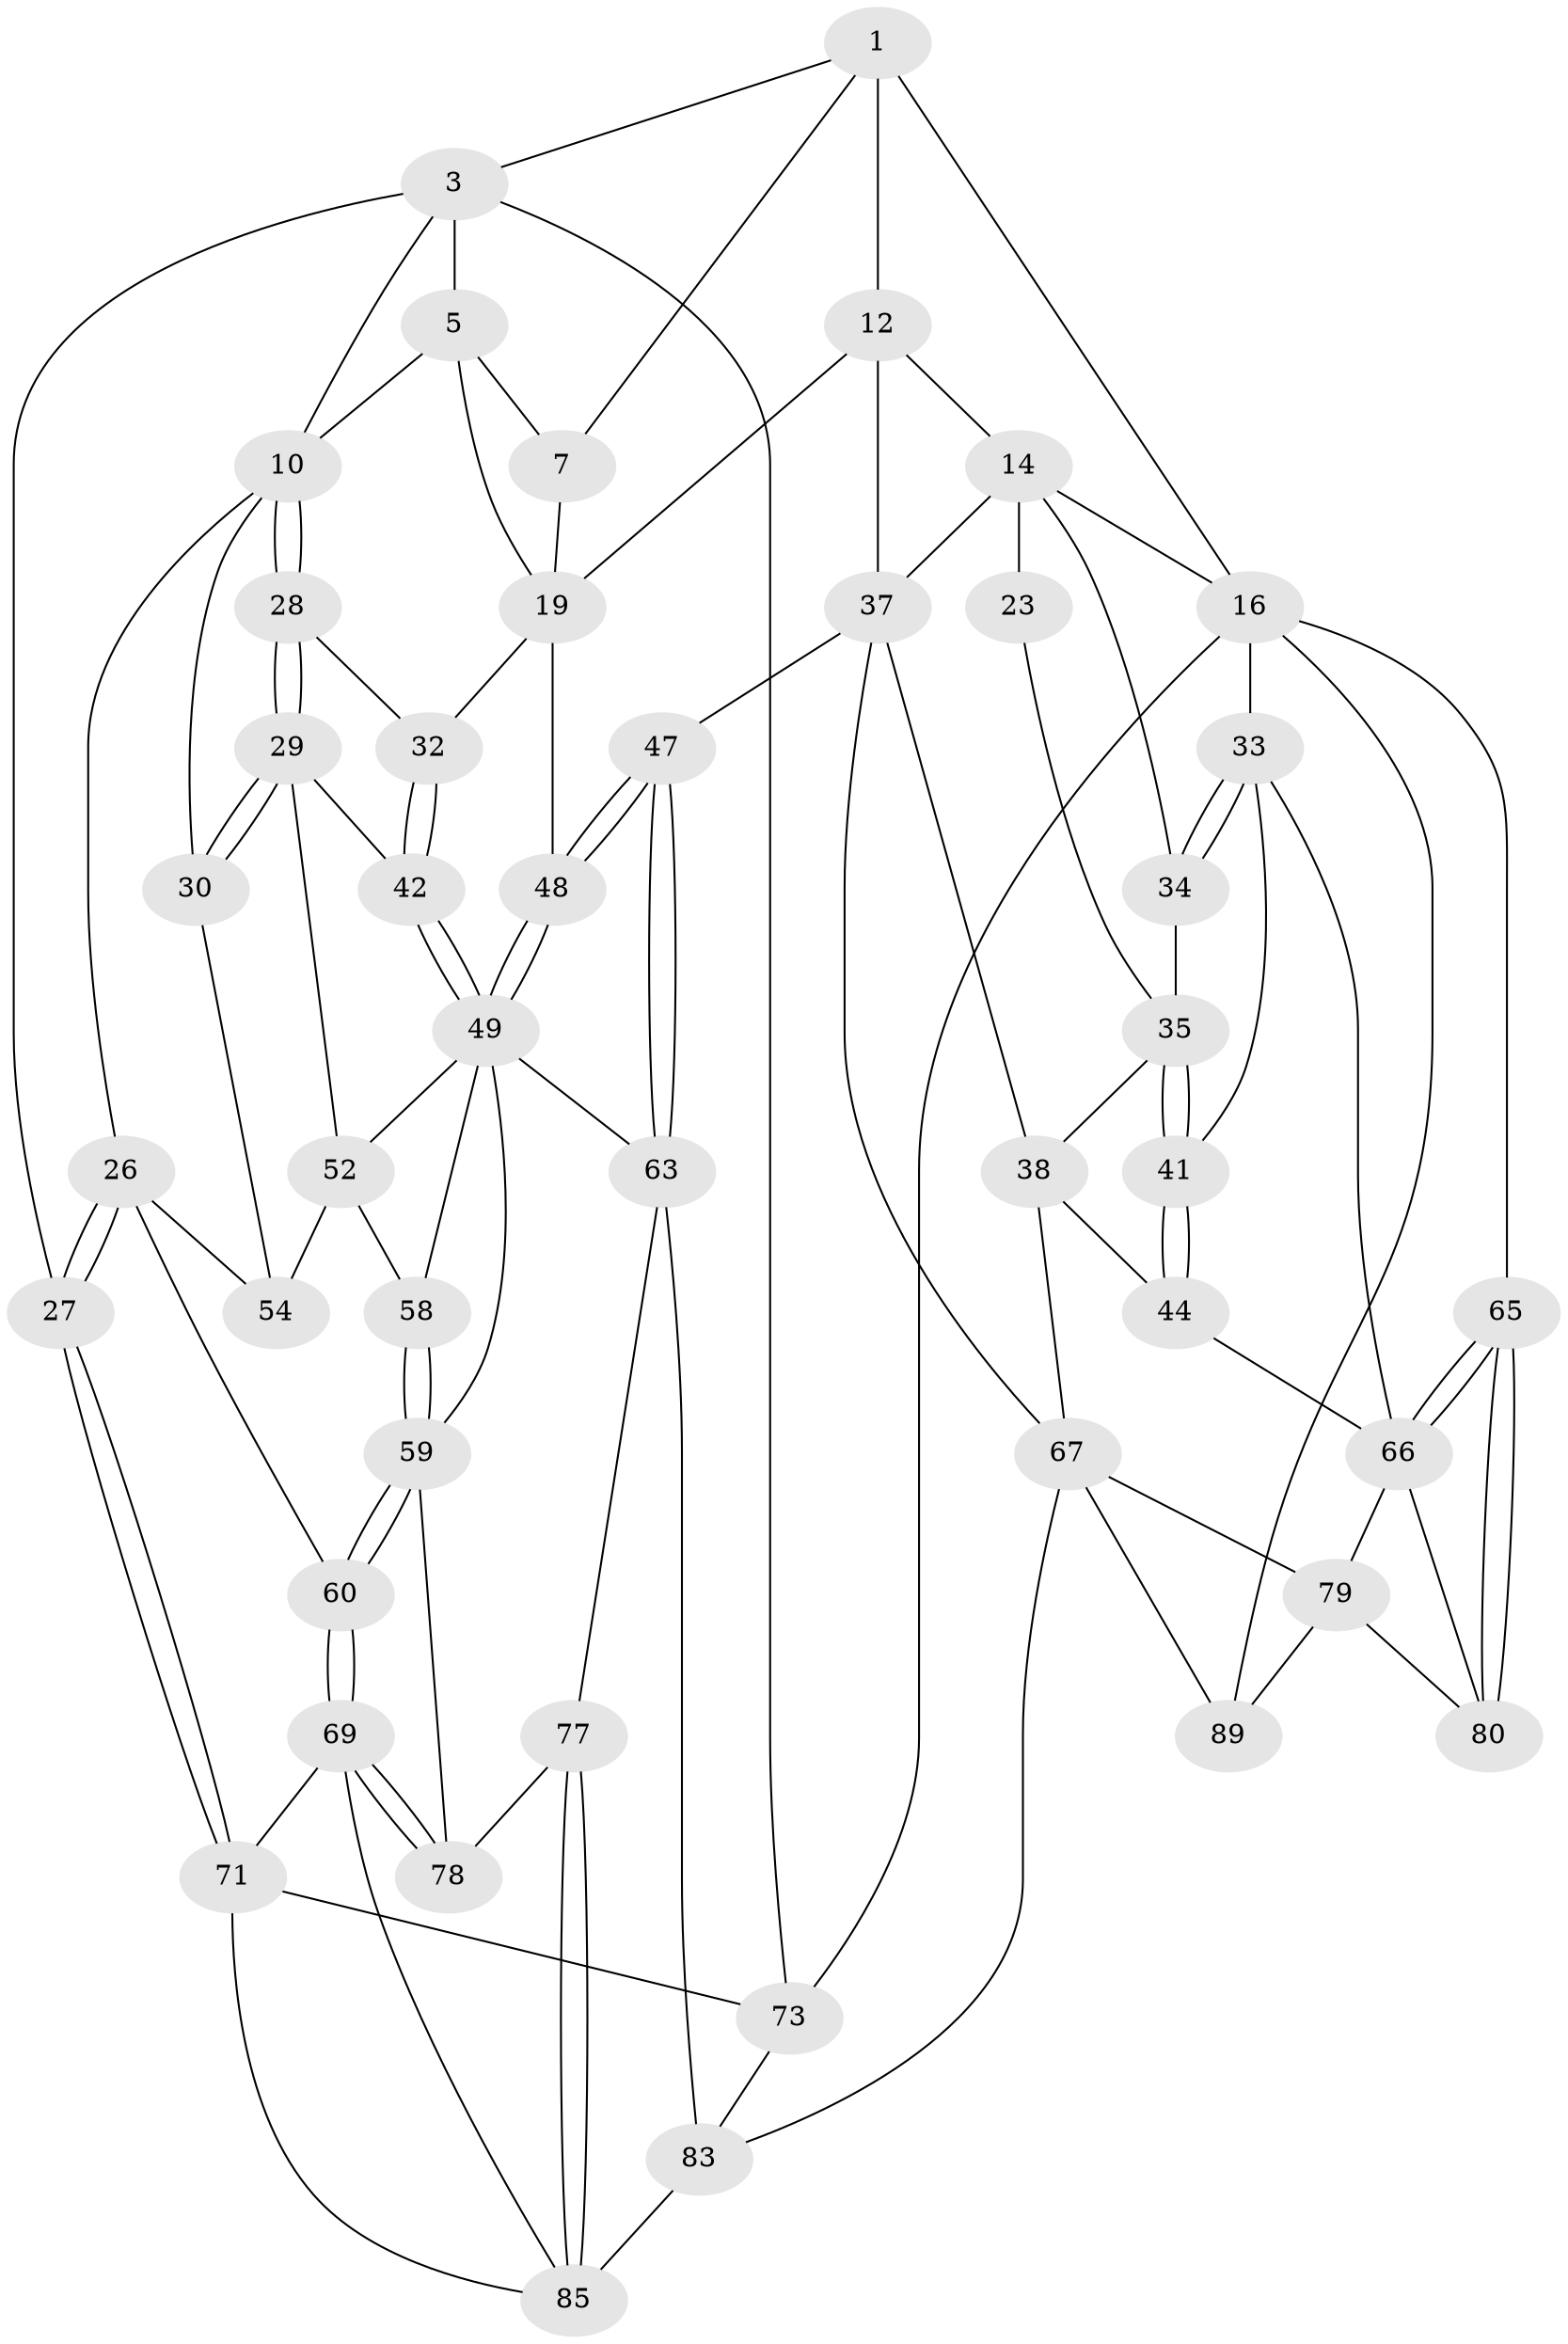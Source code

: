 // original degree distribution, {3: 0.021505376344086023, 5: 0.4946236559139785, 4: 0.25806451612903225, 6: 0.22580645161290322}
// Generated by graph-tools (version 1.1) at 2025/16/03/09/25 04:16:46]
// undirected, 46 vertices, 107 edges
graph export_dot {
graph [start="1"]
  node [color=gray90,style=filled];
  1 [pos="+0.34262119708788863+0",super="+6+2"];
  3 [pos="+0+0",super="+4"];
  5 [pos="+0.25032170295132916+0",super="+8"];
  7 [pos="+0.3860423783094415+0.06458291897920536"];
  10 [pos="+0.2334417449403004+0.15206596874417588",super="+11"];
  12 [pos="+0.5273927065587366+0.09237858346525163",super="+13+17"];
  14 [pos="+0.7765666095367522+0",super="+21+15"];
  16 [pos="+1+0.2569130930976672",super="+64"];
  19 [pos="+0.4596308328112729+0.2679011275174946",super="+20+31"];
  23 [pos="+0.7495109933888151+0.26362990479322"];
  26 [pos="+0+0.25722433011328283",super="+57"];
  27 [pos="+0+0.25622551405021077"];
  28 [pos="+0.25548433641444707+0.2729508949249998"];
  29 [pos="+0.20830369052520384+0.3015243316364766",super="+43"];
  30 [pos="+0+0.27972503701808393",super="+51"];
  32 [pos="+0.31239297573905755+0.2843601920106679"];
  33 [pos="+1+0.295821071757559",super="+40"];
  34 [pos="+0.8489619145557237+0.24145224555200473"];
  35 [pos="+0.8342876650165171+0.31804843330790433",super="+36"];
  37 [pos="+0.6694140439983282+0.4321366535651042",super="+39"];
  38 [pos="+0.7165036274302897+0.4641886089651917",super="+45"];
  41 [pos="+0.9894363218203608+0.4196719012470739"];
  42 [pos="+0.2608266295271467+0.4186242107904718"];
  44 [pos="+0.8456694636554493+0.5266270640177061"];
  47 [pos="+0.4612624570525948+0.5950967200580509"];
  48 [pos="+0.416687131151828+0.4514753087692552"];
  49 [pos="+0.2743494012532193+0.42978515110453486",super="+55"];
  52 [pos="+0.17865105645968152+0.47563868400849385",super="+53"];
  54 [pos="+0.11147396156230711+0.4793067451618731"];
  58 [pos="+0.12817338940387232+0.5796380273658722"];
  59 [pos="+0.12165531344888852+0.5965475476190422",super="+62"];
  60 [pos="+0.08862757821616637+0.6153948843066606"];
  63 [pos="+0.44372962396228477+0.6122407210300888",super="+76"];
  65 [pos="+1+1"];
  66 [pos="+1+0.7888365227783612",super="+74"];
  67 [pos="+0.703162543095959+0.7151897543871767",super="+68"];
  69 [pos="+0+0.755006539043252",super="+70"];
  71 [pos="+0+0.811494407587735",super="+72"];
  73 [pos="+0+1",super="+91"];
  77 [pos="+0.3083048193464231+0.7182913739257696"];
  78 [pos="+0.23508661762090238+0.6892990735691572"];
  79 [pos="+0.7805699311537567+0.7428390848668328",super="+81"];
  80 [pos="+0.8835906045588023+0.7738929033297998"];
  83 [pos="+0.6493800491621174+0.8135004412056857",super="+84"];
  85 [pos="+0.2574112925552499+0.8054131467322958",super="+86"];
  89 [pos="+0.7899373415824367+1"];
  1 -- 12 [weight=2];
  1 -- 7;
  1 -- 16;
  1 -- 3;
  3 -- 27;
  3 -- 73;
  3 -- 5;
  3 -- 10;
  5 -- 10;
  5 -- 7;
  5 -- 19;
  7 -- 19;
  10 -- 28;
  10 -- 28;
  10 -- 26;
  10 -- 30;
  12 -- 14 [weight=2];
  12 -- 19;
  12 -- 37;
  14 -- 37;
  14 -- 23 [weight=2];
  14 -- 16;
  14 -- 34;
  16 -- 33;
  16 -- 73 [weight=2];
  16 -- 65;
  16 -- 89;
  19 -- 32;
  19 -- 48;
  23 -- 35;
  26 -- 27;
  26 -- 27;
  26 -- 60;
  26 -- 54;
  27 -- 71;
  27 -- 71;
  28 -- 29;
  28 -- 29;
  28 -- 32;
  29 -- 30 [weight=2];
  29 -- 30;
  29 -- 42;
  29 -- 52;
  30 -- 54;
  32 -- 42;
  32 -- 42;
  33 -- 34;
  33 -- 34;
  33 -- 66;
  33 -- 41;
  34 -- 35;
  35 -- 41;
  35 -- 41;
  35 -- 38;
  37 -- 67;
  37 -- 38;
  37 -- 47;
  38 -- 67;
  38 -- 44;
  41 -- 44;
  41 -- 44;
  42 -- 49;
  42 -- 49;
  44 -- 66;
  47 -- 48;
  47 -- 48;
  47 -- 63;
  47 -- 63;
  48 -- 49;
  48 -- 49;
  49 -- 52;
  49 -- 58;
  49 -- 59;
  49 -- 63;
  52 -- 58;
  52 -- 54;
  58 -- 59;
  58 -- 59;
  59 -- 60;
  59 -- 60;
  59 -- 78;
  60 -- 69;
  60 -- 69;
  63 -- 77;
  63 -- 83;
  65 -- 66;
  65 -- 66;
  65 -- 80;
  65 -- 80;
  66 -- 80;
  66 -- 79;
  67 -- 79;
  67 -- 89;
  67 -- 83;
  69 -- 78;
  69 -- 78;
  69 -- 71;
  69 -- 85;
  71 -- 73;
  71 -- 85;
  73 -- 83;
  77 -- 78;
  77 -- 85;
  77 -- 85;
  79 -- 80;
  79 -- 89;
  83 -- 85 [weight=2];
}
